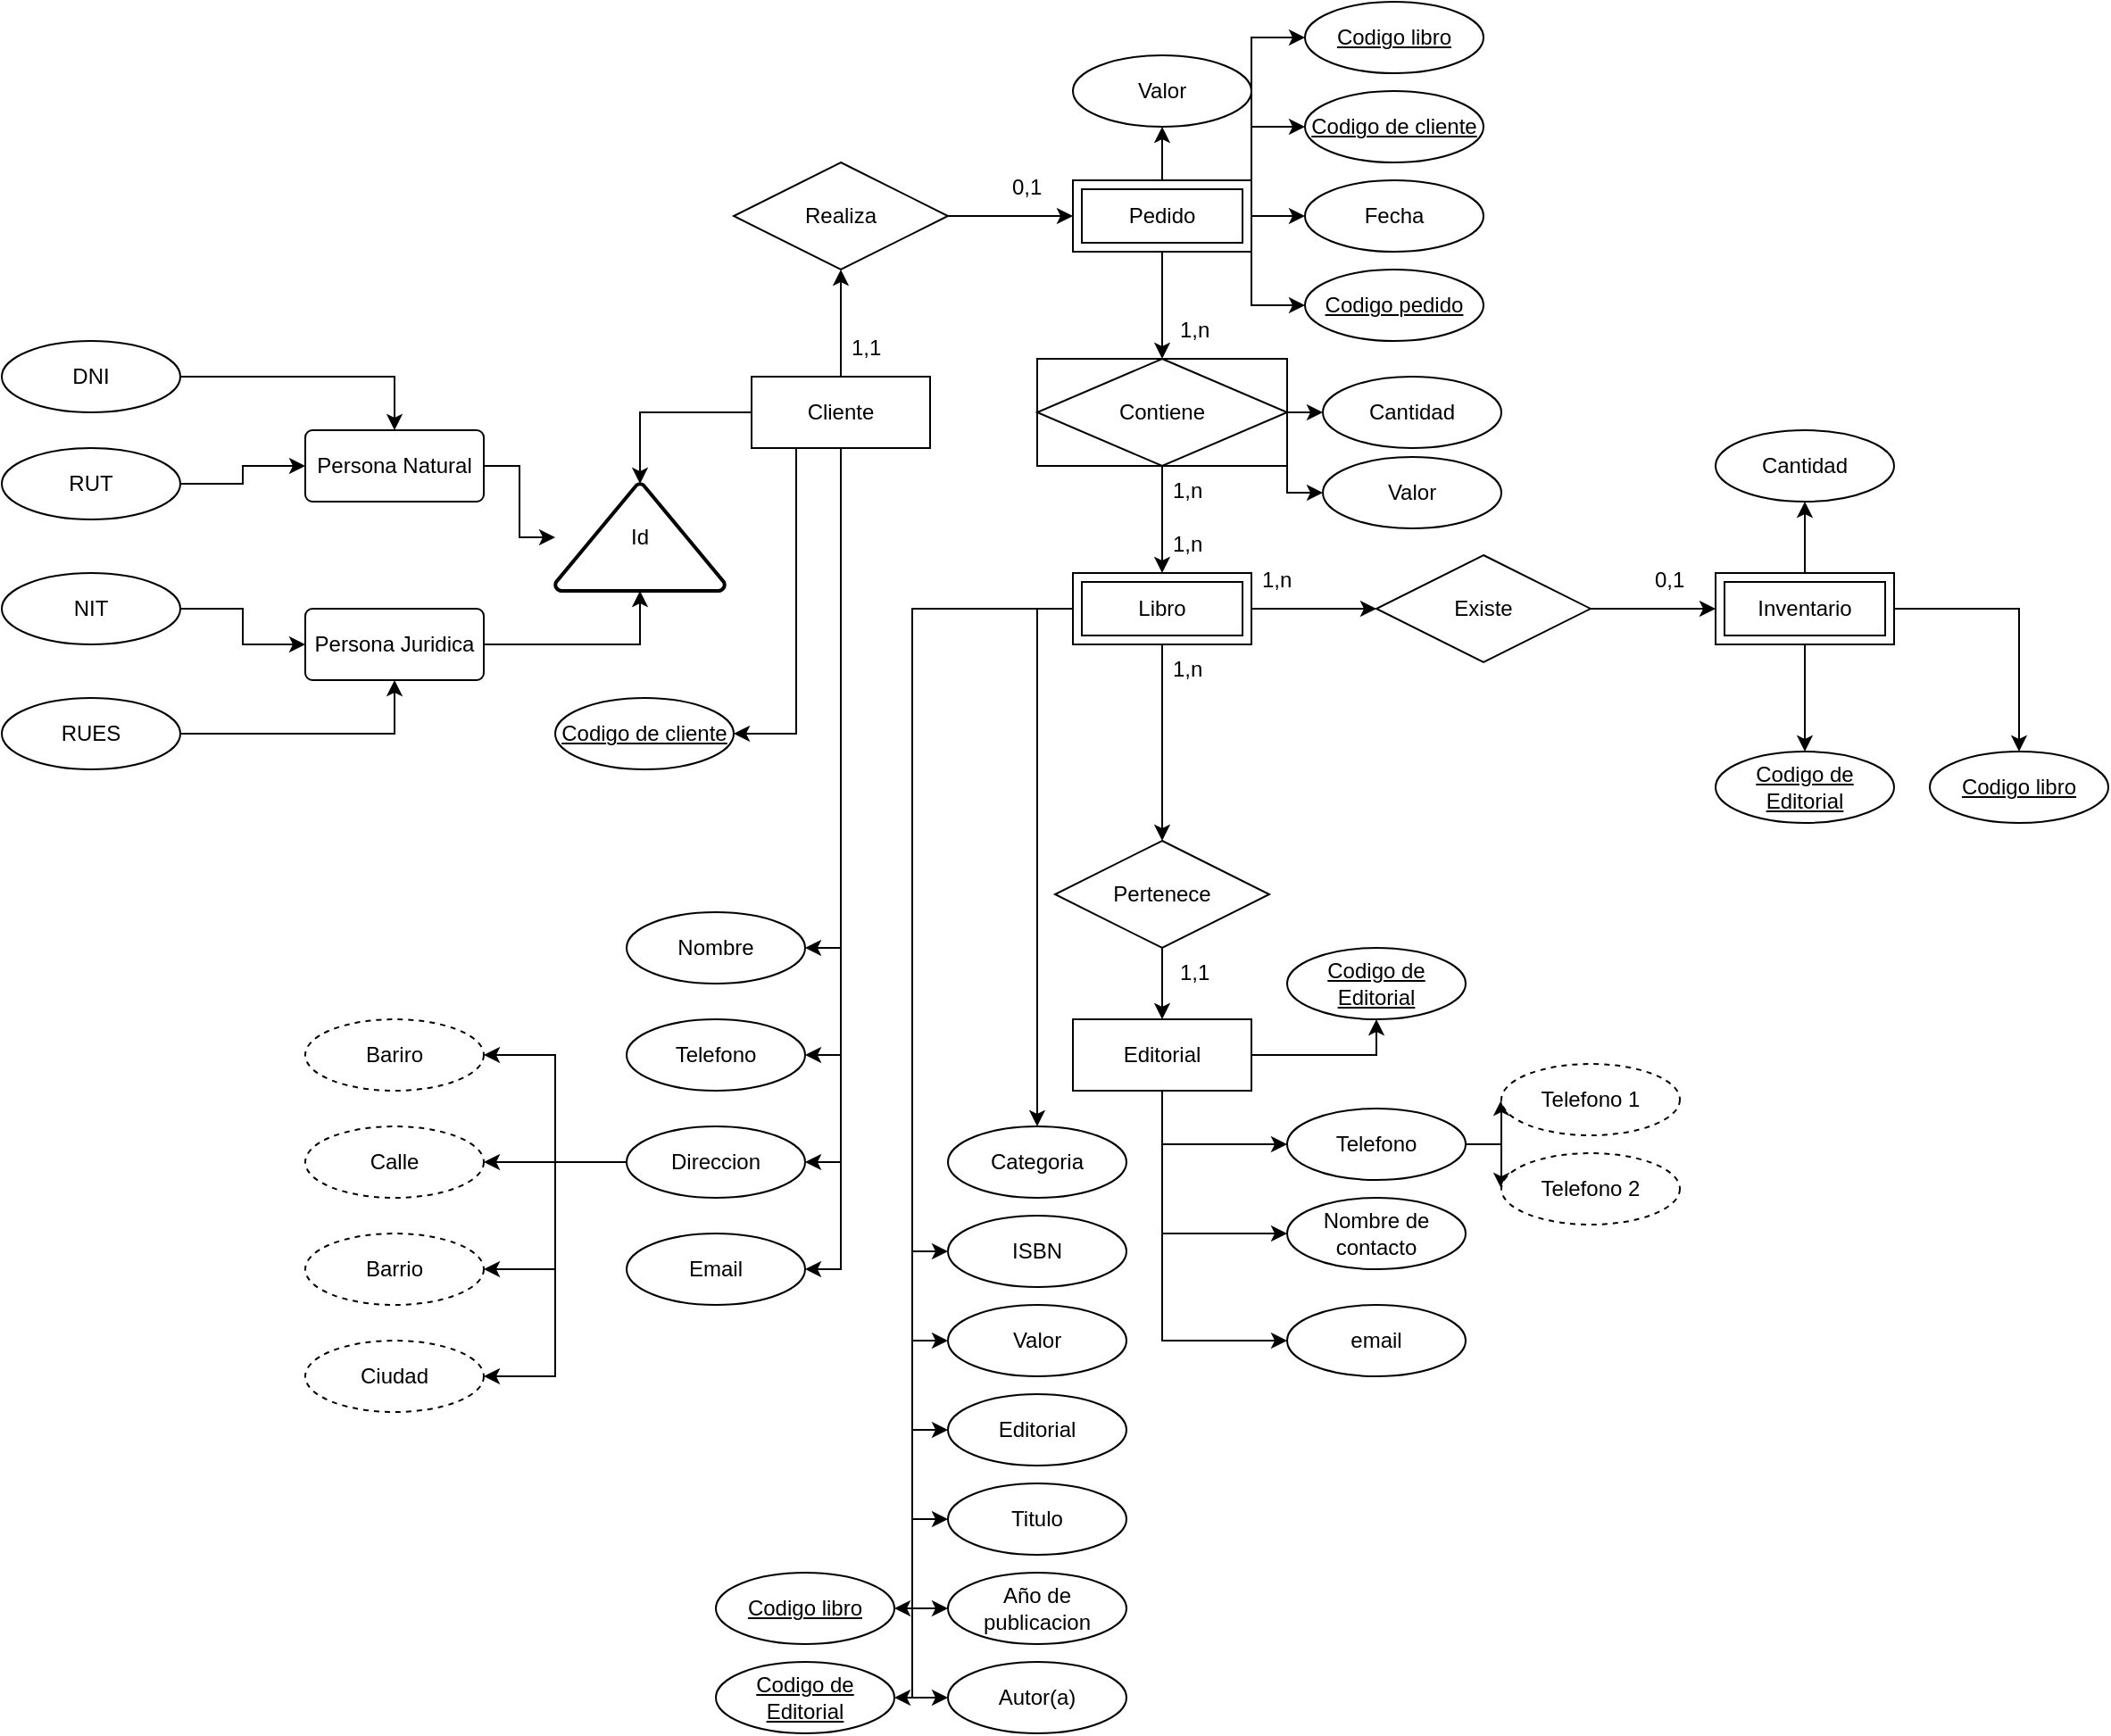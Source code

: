 <mxfile version="27.1.3">
  <diagram name="Página-1" id="I6RUE2bayDhvUV1fZr2l">
    <mxGraphModel dx="1750" dy="1753" grid="1" gridSize="10" guides="1" tooltips="1" connect="1" arrows="1" fold="1" page="1" pageScale="1" pageWidth="827" pageHeight="1169" math="0" shadow="0">
      <root>
        <mxCell id="0" />
        <mxCell id="1" parent="0" />
        <mxCell id="NXqYaJhiF7EXS642CR9W-13" style="edgeStyle=orthogonalEdgeStyle;rounded=0;orthogonalLoop=1;jettySize=auto;html=1;exitX=0.5;exitY=0;exitDx=0;exitDy=0;entryX=0.5;entryY=1;entryDx=0;entryDy=0;" parent="1" source="NXqYaJhiF7EXS642CR9W-2" target="NXqYaJhiF7EXS642CR9W-5" edge="1">
          <mxGeometry relative="1" as="geometry" />
        </mxCell>
        <mxCell id="NXqYaJhiF7EXS642CR9W-36" style="edgeStyle=orthogonalEdgeStyle;rounded=0;orthogonalLoop=1;jettySize=auto;html=1;exitX=0.5;exitY=1;exitDx=0;exitDy=0;entryX=1;entryY=0.5;entryDx=0;entryDy=0;" parent="1" source="NXqYaJhiF7EXS642CR9W-2" target="NXqYaJhiF7EXS642CR9W-35" edge="1">
          <mxGeometry relative="1" as="geometry">
            <mxPoint x="260" y="460" as="sourcePoint" />
          </mxGeometry>
        </mxCell>
        <mxCell id="SOTDv4VvvCbG00qzv1qO-2" style="edgeStyle=orthogonalEdgeStyle;rounded=0;orthogonalLoop=1;jettySize=auto;html=1;entryX=1;entryY=0.5;entryDx=0;entryDy=0;" edge="1" parent="1" source="NXqYaJhiF7EXS642CR9W-2" target="SOTDv4VvvCbG00qzv1qO-1">
          <mxGeometry relative="1" as="geometry">
            <mxPoint x="260" y="460" as="sourcePoint" />
          </mxGeometry>
        </mxCell>
        <mxCell id="SOTDv4VvvCbG00qzv1qO-5" style="edgeStyle=orthogonalEdgeStyle;rounded=0;orthogonalLoop=1;jettySize=auto;html=1;entryX=1;entryY=0.5;entryDx=0;entryDy=0;" edge="1" parent="1" source="NXqYaJhiF7EXS642CR9W-2" target="SOTDv4VvvCbG00qzv1qO-4">
          <mxGeometry relative="1" as="geometry">
            <mxPoint x="260" y="460" as="sourcePoint" />
          </mxGeometry>
        </mxCell>
        <mxCell id="SOTDv4VvvCbG00qzv1qO-6" style="edgeStyle=orthogonalEdgeStyle;rounded=0;orthogonalLoop=1;jettySize=auto;html=1;exitX=0.5;exitY=1;exitDx=0;exitDy=0;entryX=1;entryY=0.5;entryDx=0;entryDy=0;" edge="1" parent="1" source="NXqYaJhiF7EXS642CR9W-2" target="SOTDv4VvvCbG00qzv1qO-3">
          <mxGeometry relative="1" as="geometry">
            <mxPoint x="260" y="460" as="sourcePoint" />
          </mxGeometry>
        </mxCell>
        <mxCell id="SOTDv4VvvCbG00qzv1qO-65" style="edgeStyle=orthogonalEdgeStyle;rounded=0;orthogonalLoop=1;jettySize=auto;html=1;exitX=0.25;exitY=1;exitDx=0;exitDy=0;entryX=1;entryY=0.5;entryDx=0;entryDy=0;" edge="1" parent="1" source="NXqYaJhiF7EXS642CR9W-2" target="SOTDv4VvvCbG00qzv1qO-64">
          <mxGeometry relative="1" as="geometry" />
        </mxCell>
        <mxCell id="NXqYaJhiF7EXS642CR9W-2" value="Cliente" style="whiteSpace=wrap;html=1;align=center;" parent="1" vertex="1">
          <mxGeometry x="180" y="180" width="100" height="40" as="geometry" />
        </mxCell>
        <mxCell id="NXqYaJhiF7EXS642CR9W-16" style="edgeStyle=orthogonalEdgeStyle;rounded=0;orthogonalLoop=1;jettySize=auto;html=1;exitX=0.5;exitY=1;exitDx=0;exitDy=0;entryX=0.5;entryY=0;entryDx=0;entryDy=0;" parent="1" source="NXqYaJhiF7EXS642CR9W-3" target="NXqYaJhiF7EXS642CR9W-4" edge="1">
          <mxGeometry relative="1" as="geometry" />
        </mxCell>
        <mxCell id="SOTDv4VvvCbG00qzv1qO-35" style="edgeStyle=orthogonalEdgeStyle;rounded=0;orthogonalLoop=1;jettySize=auto;html=1;exitX=0.5;exitY=0;exitDx=0;exitDy=0;" edge="1" parent="1" source="NXqYaJhiF7EXS642CR9W-3" target="SOTDv4VvvCbG00qzv1qO-34">
          <mxGeometry relative="1" as="geometry" />
        </mxCell>
        <mxCell id="SOTDv4VvvCbG00qzv1qO-36" style="edgeStyle=orthogonalEdgeStyle;rounded=0;orthogonalLoop=1;jettySize=auto;html=1;exitX=1;exitY=0.5;exitDx=0;exitDy=0;" edge="1" parent="1" source="NXqYaJhiF7EXS642CR9W-3" target="SOTDv4VvvCbG00qzv1qO-33">
          <mxGeometry relative="1" as="geometry" />
        </mxCell>
        <mxCell id="SOTDv4VvvCbG00qzv1qO-69" style="edgeStyle=orthogonalEdgeStyle;rounded=0;orthogonalLoop=1;jettySize=auto;html=1;exitX=1;exitY=0;exitDx=0;exitDy=0;entryX=0;entryY=0.5;entryDx=0;entryDy=0;" edge="1" parent="1" source="NXqYaJhiF7EXS642CR9W-3" target="SOTDv4VvvCbG00qzv1qO-68">
          <mxGeometry relative="1" as="geometry" />
        </mxCell>
        <mxCell id="SOTDv4VvvCbG00qzv1qO-74" style="edgeStyle=orthogonalEdgeStyle;rounded=0;orthogonalLoop=1;jettySize=auto;html=1;exitX=1;exitY=1;exitDx=0;exitDy=0;entryX=0;entryY=0.5;entryDx=0;entryDy=0;" edge="1" parent="1" source="NXqYaJhiF7EXS642CR9W-3" target="SOTDv4VvvCbG00qzv1qO-72">
          <mxGeometry relative="1" as="geometry" />
        </mxCell>
        <mxCell id="SOTDv4VvvCbG00qzv1qO-90" style="edgeStyle=orthogonalEdgeStyle;rounded=0;orthogonalLoop=1;jettySize=auto;html=1;exitX=1;exitY=0.5;exitDx=0;exitDy=0;entryX=0;entryY=0.5;entryDx=0;entryDy=0;" edge="1" parent="1" source="NXqYaJhiF7EXS642CR9W-3" target="SOTDv4VvvCbG00qzv1qO-89">
          <mxGeometry relative="1" as="geometry">
            <Array as="points">
              <mxPoint x="460" y="-10" />
            </Array>
          </mxGeometry>
        </mxCell>
        <mxCell id="NXqYaJhiF7EXS642CR9W-3" value="Pedido" style="shape=ext;margin=3;double=1;whiteSpace=wrap;html=1;align=center;" parent="1" vertex="1">
          <mxGeometry x="360" y="70" width="100" height="40" as="geometry" />
        </mxCell>
        <mxCell id="NXqYaJhiF7EXS642CR9W-17" style="edgeStyle=orthogonalEdgeStyle;rounded=0;orthogonalLoop=1;jettySize=auto;html=1;exitX=0.5;exitY=1;exitDx=0;exitDy=0;entryX=0.5;entryY=0;entryDx=0;entryDy=0;" parent="1" source="NXqYaJhiF7EXS642CR9W-4" target="NXqYaJhiF7EXS642CR9W-8" edge="1">
          <mxGeometry relative="1" as="geometry" />
        </mxCell>
        <mxCell id="SOTDv4VvvCbG00qzv1qO-82" style="edgeStyle=orthogonalEdgeStyle;rounded=0;orthogonalLoop=1;jettySize=auto;html=1;exitX=1;exitY=0.5;exitDx=0;exitDy=0;entryX=0;entryY=0.5;entryDx=0;entryDy=0;" edge="1" parent="1" source="NXqYaJhiF7EXS642CR9W-4" target="SOTDv4VvvCbG00qzv1qO-80">
          <mxGeometry relative="1" as="geometry" />
        </mxCell>
        <mxCell id="SOTDv4VvvCbG00qzv1qO-83" style="edgeStyle=orthogonalEdgeStyle;rounded=0;orthogonalLoop=1;jettySize=auto;html=1;exitX=1;exitY=1;exitDx=0;exitDy=0;entryX=0;entryY=0.5;entryDx=0;entryDy=0;" edge="1" parent="1" source="NXqYaJhiF7EXS642CR9W-4" target="SOTDv4VvvCbG00qzv1qO-81">
          <mxGeometry relative="1" as="geometry">
            <Array as="points">
              <mxPoint x="480" y="245" />
            </Array>
          </mxGeometry>
        </mxCell>
        <mxCell id="NXqYaJhiF7EXS642CR9W-4" value="Contiene" style="shape=associativeEntity;whiteSpace=wrap;html=1;align=center;" parent="1" vertex="1">
          <mxGeometry x="340" y="170" width="140" height="60" as="geometry" />
        </mxCell>
        <mxCell id="NXqYaJhiF7EXS642CR9W-14" style="edgeStyle=orthogonalEdgeStyle;rounded=0;orthogonalLoop=1;jettySize=auto;html=1;exitX=1;exitY=0.5;exitDx=0;exitDy=0;entryX=0;entryY=0.5;entryDx=0;entryDy=0;" parent="1" source="NXqYaJhiF7EXS642CR9W-5" target="NXqYaJhiF7EXS642CR9W-3" edge="1">
          <mxGeometry relative="1" as="geometry" />
        </mxCell>
        <mxCell id="NXqYaJhiF7EXS642CR9W-5" value="Realiza" style="shape=rhombus;perimeter=rhombusPerimeter;whiteSpace=wrap;html=1;align=center;" parent="1" vertex="1">
          <mxGeometry x="170" y="60" width="120" height="60" as="geometry" />
        </mxCell>
        <mxCell id="NXqYaJhiF7EXS642CR9W-19" style="edgeStyle=orthogonalEdgeStyle;rounded=0;orthogonalLoop=1;jettySize=auto;html=1;exitX=0.5;exitY=1;exitDx=0;exitDy=0;" parent="1" source="NXqYaJhiF7EXS642CR9W-6" target="NXqYaJhiF7EXS642CR9W-9" edge="1">
          <mxGeometry relative="1" as="geometry" />
        </mxCell>
        <mxCell id="NXqYaJhiF7EXS642CR9W-6" value="Pertenece" style="shape=rhombus;perimeter=rhombusPerimeter;whiteSpace=wrap;html=1;align=center;" parent="1" vertex="1">
          <mxGeometry x="350" y="440" width="120" height="60" as="geometry" />
        </mxCell>
        <mxCell id="NXqYaJhiF7EXS642CR9W-18" style="edgeStyle=orthogonalEdgeStyle;rounded=0;orthogonalLoop=1;jettySize=auto;html=1;exitX=0.5;exitY=1;exitDx=0;exitDy=0;" parent="1" source="NXqYaJhiF7EXS642CR9W-8" target="NXqYaJhiF7EXS642CR9W-6" edge="1">
          <mxGeometry relative="1" as="geometry" />
        </mxCell>
        <mxCell id="NXqYaJhiF7EXS642CR9W-20" style="edgeStyle=orthogonalEdgeStyle;rounded=0;orthogonalLoop=1;jettySize=auto;html=1;exitX=1;exitY=0.5;exitDx=0;exitDy=0;entryX=0;entryY=0.5;entryDx=0;entryDy=0;" parent="1" source="NXqYaJhiF7EXS642CR9W-8" target="NXqYaJhiF7EXS642CR9W-11" edge="1">
          <mxGeometry relative="1" as="geometry" />
        </mxCell>
        <mxCell id="SOTDv4VvvCbG00qzv1qO-46" style="edgeStyle=orthogonalEdgeStyle;rounded=0;orthogonalLoop=1;jettySize=auto;html=1;exitX=0;exitY=0.5;exitDx=0;exitDy=0;" edge="1" parent="1" source="NXqYaJhiF7EXS642CR9W-8" target="SOTDv4VvvCbG00qzv1qO-45">
          <mxGeometry relative="1" as="geometry" />
        </mxCell>
        <mxCell id="SOTDv4VvvCbG00qzv1qO-47" style="edgeStyle=orthogonalEdgeStyle;rounded=0;orthogonalLoop=1;jettySize=auto;html=1;exitX=0;exitY=0.5;exitDx=0;exitDy=0;entryX=0;entryY=0.5;entryDx=0;entryDy=0;" edge="1" parent="1" source="NXqYaJhiF7EXS642CR9W-8" target="SOTDv4VvvCbG00qzv1qO-44">
          <mxGeometry relative="1" as="geometry" />
        </mxCell>
        <mxCell id="SOTDv4VvvCbG00qzv1qO-48" style="edgeStyle=orthogonalEdgeStyle;rounded=0;orthogonalLoop=1;jettySize=auto;html=1;exitX=0;exitY=0.5;exitDx=0;exitDy=0;entryX=0;entryY=0.5;entryDx=0;entryDy=0;" edge="1" parent="1" source="NXqYaJhiF7EXS642CR9W-8" target="SOTDv4VvvCbG00qzv1qO-43">
          <mxGeometry relative="1" as="geometry" />
        </mxCell>
        <mxCell id="SOTDv4VvvCbG00qzv1qO-49" style="edgeStyle=orthogonalEdgeStyle;rounded=0;orthogonalLoop=1;jettySize=auto;html=1;exitX=0;exitY=0.5;exitDx=0;exitDy=0;entryX=0;entryY=0.5;entryDx=0;entryDy=0;" edge="1" parent="1" source="NXqYaJhiF7EXS642CR9W-8" target="SOTDv4VvvCbG00qzv1qO-42">
          <mxGeometry relative="1" as="geometry" />
        </mxCell>
        <mxCell id="SOTDv4VvvCbG00qzv1qO-51" style="edgeStyle=orthogonalEdgeStyle;rounded=0;orthogonalLoop=1;jettySize=auto;html=1;exitX=0;exitY=0.5;exitDx=0;exitDy=0;entryX=0;entryY=0.5;entryDx=0;entryDy=0;" edge="1" parent="1" source="NXqYaJhiF7EXS642CR9W-8" target="SOTDv4VvvCbG00qzv1qO-39">
          <mxGeometry relative="1" as="geometry" />
        </mxCell>
        <mxCell id="SOTDv4VvvCbG00qzv1qO-52" style="edgeStyle=orthogonalEdgeStyle;rounded=0;orthogonalLoop=1;jettySize=auto;html=1;exitX=0;exitY=0.5;exitDx=0;exitDy=0;entryX=0;entryY=0.5;entryDx=0;entryDy=0;" edge="1" parent="1" source="NXqYaJhiF7EXS642CR9W-8" target="SOTDv4VvvCbG00qzv1qO-40">
          <mxGeometry relative="1" as="geometry" />
        </mxCell>
        <mxCell id="SOTDv4VvvCbG00qzv1qO-53" style="edgeStyle=orthogonalEdgeStyle;rounded=0;orthogonalLoop=1;jettySize=auto;html=1;exitX=0;exitY=0.5;exitDx=0;exitDy=0;entryX=0;entryY=0.5;entryDx=0;entryDy=0;" edge="1" parent="1" source="NXqYaJhiF7EXS642CR9W-8" target="SOTDv4VvvCbG00qzv1qO-41">
          <mxGeometry relative="1" as="geometry" />
        </mxCell>
        <mxCell id="SOTDv4VvvCbG00qzv1qO-71" style="edgeStyle=orthogonalEdgeStyle;rounded=0;orthogonalLoop=1;jettySize=auto;html=1;exitX=0;exitY=0.5;exitDx=0;exitDy=0;entryX=1;entryY=0.5;entryDx=0;entryDy=0;" edge="1" parent="1" source="NXqYaJhiF7EXS642CR9W-8" target="SOTDv4VvvCbG00qzv1qO-70">
          <mxGeometry relative="1" as="geometry">
            <Array as="points">
              <mxPoint x="270" y="310" />
              <mxPoint x="270" y="920" />
            </Array>
          </mxGeometry>
        </mxCell>
        <mxCell id="SOTDv4VvvCbG00qzv1qO-86" style="edgeStyle=orthogonalEdgeStyle;rounded=0;orthogonalLoop=1;jettySize=auto;html=1;exitX=0;exitY=0.5;exitDx=0;exitDy=0;entryX=1;entryY=0.5;entryDx=0;entryDy=0;" edge="1" parent="1" source="NXqYaJhiF7EXS642CR9W-8" target="SOTDv4VvvCbG00qzv1qO-85">
          <mxGeometry relative="1" as="geometry">
            <Array as="points">
              <mxPoint x="270" y="310" />
              <mxPoint x="270" y="870" />
            </Array>
          </mxGeometry>
        </mxCell>
        <mxCell id="NXqYaJhiF7EXS642CR9W-8" value="Libro" style="shape=ext;margin=3;double=1;whiteSpace=wrap;html=1;align=center;" parent="1" vertex="1">
          <mxGeometry x="360" y="290" width="100" height="40" as="geometry" />
        </mxCell>
        <mxCell id="SOTDv4VvvCbG00qzv1qO-59" style="edgeStyle=orthogonalEdgeStyle;rounded=0;orthogonalLoop=1;jettySize=auto;html=1;exitX=0.5;exitY=1;exitDx=0;exitDy=0;entryX=0;entryY=0.5;entryDx=0;entryDy=0;" edge="1" parent="1" source="NXqYaJhiF7EXS642CR9W-9" target="SOTDv4VvvCbG00qzv1qO-56">
          <mxGeometry relative="1" as="geometry" />
        </mxCell>
        <mxCell id="SOTDv4VvvCbG00qzv1qO-60" style="edgeStyle=orthogonalEdgeStyle;rounded=0;orthogonalLoop=1;jettySize=auto;html=1;exitX=0.5;exitY=1;exitDx=0;exitDy=0;entryX=0;entryY=0.5;entryDx=0;entryDy=0;" edge="1" parent="1" source="NXqYaJhiF7EXS642CR9W-9" target="SOTDv4VvvCbG00qzv1qO-77">
          <mxGeometry relative="1" as="geometry">
            <mxPoint x="480" y="660" as="targetPoint" />
          </mxGeometry>
        </mxCell>
        <mxCell id="SOTDv4VvvCbG00qzv1qO-61" style="edgeStyle=orthogonalEdgeStyle;rounded=0;orthogonalLoop=1;jettySize=auto;html=1;exitX=0.5;exitY=1;exitDx=0;exitDy=0;entryX=0;entryY=0.5;entryDx=0;entryDy=0;" edge="1" parent="1" source="NXqYaJhiF7EXS642CR9W-9" target="SOTDv4VvvCbG00qzv1qO-79">
          <mxGeometry relative="1" as="geometry">
            <mxPoint x="480" y="710" as="targetPoint" />
          </mxGeometry>
        </mxCell>
        <mxCell id="SOTDv4VvvCbG00qzv1qO-67" style="edgeStyle=orthogonalEdgeStyle;rounded=0;orthogonalLoop=1;jettySize=auto;html=1;exitX=1;exitY=0.5;exitDx=0;exitDy=0;entryX=0.5;entryY=1;entryDx=0;entryDy=0;" edge="1" parent="1" source="NXqYaJhiF7EXS642CR9W-9" target="SOTDv4VvvCbG00qzv1qO-66">
          <mxGeometry relative="1" as="geometry" />
        </mxCell>
        <mxCell id="NXqYaJhiF7EXS642CR9W-9" value="Editorial" style="whiteSpace=wrap;html=1;align=center;" parent="1" vertex="1">
          <mxGeometry x="360" y="540" width="100" height="40" as="geometry" />
        </mxCell>
        <mxCell id="NXqYaJhiF7EXS642CR9W-21" style="edgeStyle=orthogonalEdgeStyle;rounded=0;orthogonalLoop=1;jettySize=auto;html=1;exitX=1;exitY=0.5;exitDx=0;exitDy=0;entryX=0;entryY=0.5;entryDx=0;entryDy=0;" parent="1" source="NXqYaJhiF7EXS642CR9W-11" target="NXqYaJhiF7EXS642CR9W-12" edge="1">
          <mxGeometry relative="1" as="geometry" />
        </mxCell>
        <mxCell id="NXqYaJhiF7EXS642CR9W-11" value="Existe" style="shape=rhombus;perimeter=rhombusPerimeter;whiteSpace=wrap;html=1;align=center;" parent="1" vertex="1">
          <mxGeometry x="530" y="280" width="120" height="60" as="geometry" />
        </mxCell>
        <mxCell id="SOTDv4VvvCbG00qzv1qO-38" style="edgeStyle=orthogonalEdgeStyle;rounded=0;orthogonalLoop=1;jettySize=auto;html=1;exitX=0.5;exitY=0;exitDx=0;exitDy=0;" edge="1" parent="1" source="NXqYaJhiF7EXS642CR9W-12" target="SOTDv4VvvCbG00qzv1qO-37">
          <mxGeometry relative="1" as="geometry" />
        </mxCell>
        <mxCell id="SOTDv4VvvCbG00qzv1qO-76" style="edgeStyle=orthogonalEdgeStyle;rounded=0;orthogonalLoop=1;jettySize=auto;html=1;exitX=0.5;exitY=1;exitDx=0;exitDy=0;entryX=0.5;entryY=0;entryDx=0;entryDy=0;" edge="1" parent="1" source="NXqYaJhiF7EXS642CR9W-12" target="SOTDv4VvvCbG00qzv1qO-75">
          <mxGeometry relative="1" as="geometry" />
        </mxCell>
        <mxCell id="SOTDv4VvvCbG00qzv1qO-88" style="edgeStyle=orthogonalEdgeStyle;rounded=0;orthogonalLoop=1;jettySize=auto;html=1;exitX=1;exitY=0.5;exitDx=0;exitDy=0;" edge="1" parent="1" source="NXqYaJhiF7EXS642CR9W-12" target="SOTDv4VvvCbG00qzv1qO-87">
          <mxGeometry relative="1" as="geometry" />
        </mxCell>
        <mxCell id="NXqYaJhiF7EXS642CR9W-12" value="Inventario" style="shape=ext;margin=3;double=1;whiteSpace=wrap;html=1;align=center;" parent="1" vertex="1">
          <mxGeometry x="720" y="290" width="100" height="40" as="geometry" />
        </mxCell>
        <mxCell id="NXqYaJhiF7EXS642CR9W-26" value="1,1" style="text;strokeColor=none;fillColor=none;spacingLeft=4;spacingRight=4;overflow=hidden;rotatable=0;points=[[0,0.5],[1,0.5]];portConstraint=eastwest;fontSize=12;whiteSpace=wrap;html=1;" parent="1" vertex="1">
          <mxGeometry x="230" y="150" width="40" height="30" as="geometry" />
        </mxCell>
        <mxCell id="NXqYaJhiF7EXS642CR9W-27" value="0,1" style="text;strokeColor=none;fillColor=none;spacingLeft=4;spacingRight=4;overflow=hidden;rotatable=0;points=[[0,0.5],[1,0.5]];portConstraint=eastwest;fontSize=12;whiteSpace=wrap;html=1;" parent="1" vertex="1">
          <mxGeometry x="320" y="60" width="40" height="30" as="geometry" />
        </mxCell>
        <mxCell id="NXqYaJhiF7EXS642CR9W-28" value="1,n" style="text;strokeColor=none;fillColor=none;spacingLeft=4;spacingRight=4;overflow=hidden;rotatable=0;points=[[0,0.5],[1,0.5]];portConstraint=eastwest;fontSize=12;whiteSpace=wrap;html=1;" parent="1" vertex="1">
          <mxGeometry x="414" y="140" width="40" height="30" as="geometry" />
        </mxCell>
        <mxCell id="NXqYaJhiF7EXS642CR9W-29" value="1,n" style="text;strokeColor=none;fillColor=none;spacingLeft=4;spacingRight=4;overflow=hidden;rotatable=0;points=[[0,0.5],[1,0.5]];portConstraint=eastwest;fontSize=12;whiteSpace=wrap;html=1;" parent="1" vertex="1">
          <mxGeometry x="410" y="260" width="40" height="30" as="geometry" />
        </mxCell>
        <mxCell id="NXqYaJhiF7EXS642CR9W-30" value="1,n" style="text;strokeColor=none;fillColor=none;spacingLeft=4;spacingRight=4;overflow=hidden;rotatable=0;points=[[0,0.5],[1,0.5]];portConstraint=eastwest;fontSize=12;whiteSpace=wrap;html=1;" parent="1" vertex="1">
          <mxGeometry x="410" y="330" width="40" height="30" as="geometry" />
        </mxCell>
        <mxCell id="NXqYaJhiF7EXS642CR9W-31" value="1,1" style="text;strokeColor=none;fillColor=none;spacingLeft=4;spacingRight=4;overflow=hidden;rotatable=0;points=[[0,0.5],[1,0.5]];portConstraint=eastwest;fontSize=12;whiteSpace=wrap;html=1;" parent="1" vertex="1">
          <mxGeometry x="414" y="500" width="40" height="30" as="geometry" />
        </mxCell>
        <mxCell id="NXqYaJhiF7EXS642CR9W-32" value="1,n" style="text;strokeColor=none;fillColor=none;spacingLeft=4;spacingRight=4;overflow=hidden;rotatable=0;points=[[0,0.5],[1,0.5]];portConstraint=eastwest;fontSize=12;whiteSpace=wrap;html=1;" parent="1" vertex="1">
          <mxGeometry x="460" y="280" width="40" height="30" as="geometry" />
        </mxCell>
        <mxCell id="NXqYaJhiF7EXS642CR9W-33" value="0,1" style="text;strokeColor=none;fillColor=none;spacingLeft=4;spacingRight=4;overflow=hidden;rotatable=0;points=[[0,0.5],[1,0.5]];portConstraint=eastwest;fontSize=12;whiteSpace=wrap;html=1;" parent="1" vertex="1">
          <mxGeometry x="680" y="280" width="40" height="30" as="geometry" />
        </mxCell>
        <mxCell id="NXqYaJhiF7EXS642CR9W-34" value="1,n" style="text;strokeColor=none;fillColor=none;spacingLeft=4;spacingRight=4;overflow=hidden;rotatable=0;points=[[0,0.5],[1,0.5]];portConstraint=eastwest;fontSize=12;whiteSpace=wrap;html=1;" parent="1" vertex="1">
          <mxGeometry x="410" y="230" width="40" height="30" as="geometry" />
        </mxCell>
        <mxCell id="NXqYaJhiF7EXS642CR9W-35" value="Nombre" style="ellipse;whiteSpace=wrap;html=1;align=center;" parent="1" vertex="1">
          <mxGeometry x="110" y="480" width="100" height="40" as="geometry" />
        </mxCell>
        <mxCell id="SOTDv4VvvCbG00qzv1qO-1" value="Telefono" style="ellipse;whiteSpace=wrap;html=1;align=center;" vertex="1" parent="1">
          <mxGeometry x="110" y="540" width="100" height="40" as="geometry" />
        </mxCell>
        <mxCell id="SOTDv4VvvCbG00qzv1qO-3" value="Email" style="ellipse;whiteSpace=wrap;html=1;align=center;" vertex="1" parent="1">
          <mxGeometry x="110" y="660" width="100" height="40" as="geometry" />
        </mxCell>
        <mxCell id="SOTDv4VvvCbG00qzv1qO-8" style="edgeStyle=orthogonalEdgeStyle;rounded=0;orthogonalLoop=1;jettySize=auto;html=1;exitX=0;exitY=0.5;exitDx=0;exitDy=0;entryX=1;entryY=0.5;entryDx=0;entryDy=0;" edge="1" parent="1" source="SOTDv4VvvCbG00qzv1qO-4" target="SOTDv4VvvCbG00qzv1qO-7">
          <mxGeometry relative="1" as="geometry" />
        </mxCell>
        <mxCell id="SOTDv4VvvCbG00qzv1qO-11" style="edgeStyle=orthogonalEdgeStyle;rounded=0;orthogonalLoop=1;jettySize=auto;html=1;exitX=0;exitY=0.5;exitDx=0;exitDy=0;entryX=1;entryY=0.5;entryDx=0;entryDy=0;" edge="1" parent="1" source="SOTDv4VvvCbG00qzv1qO-4" target="SOTDv4VvvCbG00qzv1qO-9">
          <mxGeometry relative="1" as="geometry" />
        </mxCell>
        <mxCell id="SOTDv4VvvCbG00qzv1qO-12" style="edgeStyle=orthogonalEdgeStyle;rounded=0;orthogonalLoop=1;jettySize=auto;html=1;exitX=0;exitY=0.5;exitDx=0;exitDy=0;entryX=1;entryY=0.5;entryDx=0;entryDy=0;" edge="1" parent="1" source="SOTDv4VvvCbG00qzv1qO-4" target="SOTDv4VvvCbG00qzv1qO-10">
          <mxGeometry relative="1" as="geometry" />
        </mxCell>
        <mxCell id="SOTDv4VvvCbG00qzv1qO-14" style="edgeStyle=orthogonalEdgeStyle;rounded=0;orthogonalLoop=1;jettySize=auto;html=1;exitX=0;exitY=0.5;exitDx=0;exitDy=0;entryX=1;entryY=0.5;entryDx=0;entryDy=0;" edge="1" parent="1" source="SOTDv4VvvCbG00qzv1qO-4" target="SOTDv4VvvCbG00qzv1qO-13">
          <mxGeometry relative="1" as="geometry" />
        </mxCell>
        <mxCell id="SOTDv4VvvCbG00qzv1qO-4" value="Direccion" style="ellipse;whiteSpace=wrap;html=1;align=center;" vertex="1" parent="1">
          <mxGeometry x="110" y="600" width="100" height="40" as="geometry" />
        </mxCell>
        <mxCell id="SOTDv4VvvCbG00qzv1qO-7" value="Calle" style="ellipse;whiteSpace=wrap;html=1;align=center;dashed=1;" vertex="1" parent="1">
          <mxGeometry x="-70" y="600" width="100" height="40" as="geometry" />
        </mxCell>
        <mxCell id="SOTDv4VvvCbG00qzv1qO-9" value="Barrio" style="ellipse;whiteSpace=wrap;html=1;align=center;dashed=1;" vertex="1" parent="1">
          <mxGeometry x="-70" y="660" width="100" height="40" as="geometry" />
        </mxCell>
        <mxCell id="SOTDv4VvvCbG00qzv1qO-10" value="Ciudad" style="ellipse;whiteSpace=wrap;html=1;align=center;dashed=1;" vertex="1" parent="1">
          <mxGeometry x="-70" y="720" width="100" height="40" as="geometry" />
        </mxCell>
        <mxCell id="SOTDv4VvvCbG00qzv1qO-13" value="Bariro" style="ellipse;whiteSpace=wrap;html=1;align=center;dashed=1;" vertex="1" parent="1">
          <mxGeometry x="-70" y="540" width="100" height="40" as="geometry" />
        </mxCell>
        <mxCell id="SOTDv4VvvCbG00qzv1qO-16" value="Id" style="strokeWidth=2;html=1;shape=mxgraph.flowchart.extract_or_measurement;whiteSpace=wrap;" vertex="1" parent="1">
          <mxGeometry x="70" y="240" width="95" height="60" as="geometry" />
        </mxCell>
        <mxCell id="SOTDv4VvvCbG00qzv1qO-17" style="edgeStyle=orthogonalEdgeStyle;rounded=0;orthogonalLoop=1;jettySize=auto;html=1;exitX=0;exitY=0.5;exitDx=0;exitDy=0;entryX=0.5;entryY=0;entryDx=0;entryDy=0;entryPerimeter=0;" edge="1" parent="1" source="NXqYaJhiF7EXS642CR9W-2" target="SOTDv4VvvCbG00qzv1qO-16">
          <mxGeometry relative="1" as="geometry" />
        </mxCell>
        <mxCell id="SOTDv4VvvCbG00qzv1qO-31" style="edgeStyle=orthogonalEdgeStyle;rounded=0;orthogonalLoop=1;jettySize=auto;html=1;exitX=1;exitY=0.5;exitDx=0;exitDy=0;" edge="1" parent="1" source="SOTDv4VvvCbG00qzv1qO-18" target="SOTDv4VvvCbG00qzv1qO-16">
          <mxGeometry relative="1" as="geometry" />
        </mxCell>
        <mxCell id="SOTDv4VvvCbG00qzv1qO-18" value="Persona Natural" style="rounded=1;arcSize=10;whiteSpace=wrap;html=1;align=center;" vertex="1" parent="1">
          <mxGeometry x="-70" y="210" width="100" height="40" as="geometry" />
        </mxCell>
        <mxCell id="SOTDv4VvvCbG00qzv1qO-32" style="edgeStyle=orthogonalEdgeStyle;rounded=0;orthogonalLoop=1;jettySize=auto;html=1;exitX=1;exitY=0.5;exitDx=0;exitDy=0;" edge="1" parent="1" source="SOTDv4VvvCbG00qzv1qO-19" target="SOTDv4VvvCbG00qzv1qO-16">
          <mxGeometry relative="1" as="geometry" />
        </mxCell>
        <mxCell id="SOTDv4VvvCbG00qzv1qO-19" value="Persona Juridica" style="rounded=1;arcSize=10;whiteSpace=wrap;html=1;align=center;" vertex="1" parent="1">
          <mxGeometry x="-70" y="310" width="100" height="40" as="geometry" />
        </mxCell>
        <mxCell id="SOTDv4VvvCbG00qzv1qO-28" style="edgeStyle=orthogonalEdgeStyle;rounded=0;orthogonalLoop=1;jettySize=auto;html=1;exitX=1;exitY=0.5;exitDx=0;exitDy=0;" edge="1" parent="1" source="SOTDv4VvvCbG00qzv1qO-20" target="SOTDv4VvvCbG00qzv1qO-18">
          <mxGeometry relative="1" as="geometry" />
        </mxCell>
        <mxCell id="SOTDv4VvvCbG00qzv1qO-20" value="DNI" style="ellipse;whiteSpace=wrap;html=1;align=center;" vertex="1" parent="1">
          <mxGeometry x="-240" y="160" width="100" height="40" as="geometry" />
        </mxCell>
        <mxCell id="SOTDv4VvvCbG00qzv1qO-27" style="edgeStyle=orthogonalEdgeStyle;rounded=0;orthogonalLoop=1;jettySize=auto;html=1;exitX=1;exitY=0.5;exitDx=0;exitDy=0;" edge="1" parent="1" source="SOTDv4VvvCbG00qzv1qO-24" target="SOTDv4VvvCbG00qzv1qO-18">
          <mxGeometry relative="1" as="geometry" />
        </mxCell>
        <mxCell id="SOTDv4VvvCbG00qzv1qO-24" value="RUT" style="ellipse;whiteSpace=wrap;html=1;align=center;" vertex="1" parent="1">
          <mxGeometry x="-240" y="220" width="100" height="40" as="geometry" />
        </mxCell>
        <mxCell id="SOTDv4VvvCbG00qzv1qO-30" style="edgeStyle=orthogonalEdgeStyle;rounded=0;orthogonalLoop=1;jettySize=auto;html=1;exitX=1;exitY=0.5;exitDx=0;exitDy=0;" edge="1" parent="1" source="SOTDv4VvvCbG00qzv1qO-25" target="SOTDv4VvvCbG00qzv1qO-19">
          <mxGeometry relative="1" as="geometry" />
        </mxCell>
        <mxCell id="SOTDv4VvvCbG00qzv1qO-25" value="NIT" style="ellipse;whiteSpace=wrap;html=1;align=center;" vertex="1" parent="1">
          <mxGeometry x="-240" y="290" width="100" height="40" as="geometry" />
        </mxCell>
        <mxCell id="SOTDv4VvvCbG00qzv1qO-29" style="edgeStyle=orthogonalEdgeStyle;rounded=0;orthogonalLoop=1;jettySize=auto;html=1;exitX=1;exitY=0.5;exitDx=0;exitDy=0;" edge="1" parent="1" source="SOTDv4VvvCbG00qzv1qO-26" target="SOTDv4VvvCbG00qzv1qO-19">
          <mxGeometry relative="1" as="geometry" />
        </mxCell>
        <mxCell id="SOTDv4VvvCbG00qzv1qO-26" value="RUES" style="ellipse;whiteSpace=wrap;html=1;align=center;" vertex="1" parent="1">
          <mxGeometry x="-240" y="360" width="100" height="40" as="geometry" />
        </mxCell>
        <mxCell id="SOTDv4VvvCbG00qzv1qO-33" value="Fecha" style="ellipse;whiteSpace=wrap;html=1;align=center;" vertex="1" parent="1">
          <mxGeometry x="490" y="70" width="100" height="40" as="geometry" />
        </mxCell>
        <mxCell id="SOTDv4VvvCbG00qzv1qO-34" value="Valor" style="ellipse;whiteSpace=wrap;html=1;align=center;" vertex="1" parent="1">
          <mxGeometry x="360" width="100" height="40" as="geometry" />
        </mxCell>
        <mxCell id="SOTDv4VvvCbG00qzv1qO-37" value="Cantidad" style="ellipse;whiteSpace=wrap;html=1;align=center;" vertex="1" parent="1">
          <mxGeometry x="720" y="210" width="100" height="40" as="geometry" />
        </mxCell>
        <mxCell id="SOTDv4VvvCbG00qzv1qO-39" value="Titulo" style="ellipse;whiteSpace=wrap;html=1;align=center;" vertex="1" parent="1">
          <mxGeometry x="290" y="800" width="100" height="40" as="geometry" />
        </mxCell>
        <mxCell id="SOTDv4VvvCbG00qzv1qO-40" value="Año de publicacion" style="ellipse;whiteSpace=wrap;html=1;align=center;" vertex="1" parent="1">
          <mxGeometry x="290" y="850" width="100" height="40" as="geometry" />
        </mxCell>
        <mxCell id="SOTDv4VvvCbG00qzv1qO-41" value="Autor(a)" style="ellipse;whiteSpace=wrap;html=1;align=center;" vertex="1" parent="1">
          <mxGeometry x="290" y="900" width="100" height="40" as="geometry" />
        </mxCell>
        <mxCell id="SOTDv4VvvCbG00qzv1qO-42" value="Editorial" style="ellipse;whiteSpace=wrap;html=1;align=center;" vertex="1" parent="1">
          <mxGeometry x="290" y="750" width="100" height="40" as="geometry" />
        </mxCell>
        <mxCell id="SOTDv4VvvCbG00qzv1qO-43" value="Valor" style="ellipse;whiteSpace=wrap;html=1;align=center;" vertex="1" parent="1">
          <mxGeometry x="290" y="700" width="100" height="40" as="geometry" />
        </mxCell>
        <mxCell id="SOTDv4VvvCbG00qzv1qO-44" value="ISBN" style="ellipse;whiteSpace=wrap;html=1;align=center;" vertex="1" parent="1">
          <mxGeometry x="290" y="650" width="100" height="40" as="geometry" />
        </mxCell>
        <mxCell id="SOTDv4VvvCbG00qzv1qO-45" value="Categoria" style="ellipse;whiteSpace=wrap;html=1;align=center;" vertex="1" parent="1">
          <mxGeometry x="290" y="600" width="100" height="40" as="geometry" />
        </mxCell>
        <mxCell id="SOTDv4VvvCbG00qzv1qO-62" style="edgeStyle=orthogonalEdgeStyle;rounded=0;orthogonalLoop=1;jettySize=auto;html=1;exitX=1;exitY=0.5;exitDx=0;exitDy=0;" edge="1" parent="1" source="SOTDv4VvvCbG00qzv1qO-56" target="SOTDv4VvvCbG00qzv1qO-57">
          <mxGeometry relative="1" as="geometry" />
        </mxCell>
        <mxCell id="SOTDv4VvvCbG00qzv1qO-63" style="edgeStyle=orthogonalEdgeStyle;rounded=0;orthogonalLoop=1;jettySize=auto;html=1;exitX=1;exitY=0.5;exitDx=0;exitDy=0;" edge="1" parent="1" source="SOTDv4VvvCbG00qzv1qO-56" target="SOTDv4VvvCbG00qzv1qO-58">
          <mxGeometry relative="1" as="geometry" />
        </mxCell>
        <mxCell id="SOTDv4VvvCbG00qzv1qO-56" value="Telefono" style="ellipse;whiteSpace=wrap;html=1;align=center;" vertex="1" parent="1">
          <mxGeometry x="480" y="590" width="100" height="40" as="geometry" />
        </mxCell>
        <mxCell id="SOTDv4VvvCbG00qzv1qO-57" value="Telefono 1" style="ellipse;whiteSpace=wrap;html=1;align=center;dashed=1;" vertex="1" parent="1">
          <mxGeometry x="600" y="565" width="100" height="40" as="geometry" />
        </mxCell>
        <mxCell id="SOTDv4VvvCbG00qzv1qO-58" value="Telefono 2" style="ellipse;whiteSpace=wrap;html=1;align=center;dashed=1;" vertex="1" parent="1">
          <mxGeometry x="600" y="615" width="100" height="40" as="geometry" />
        </mxCell>
        <mxCell id="SOTDv4VvvCbG00qzv1qO-64" value="Codigo de cliente" style="ellipse;whiteSpace=wrap;html=1;align=center;fontStyle=4;" vertex="1" parent="1">
          <mxGeometry x="70" y="360" width="100" height="40" as="geometry" />
        </mxCell>
        <mxCell id="SOTDv4VvvCbG00qzv1qO-66" value="Codigo de Editorial" style="ellipse;whiteSpace=wrap;html=1;align=center;fontStyle=4;" vertex="1" parent="1">
          <mxGeometry x="480" y="500" width="100" height="40" as="geometry" />
        </mxCell>
        <mxCell id="SOTDv4VvvCbG00qzv1qO-68" value="Codigo de cliente" style="ellipse;whiteSpace=wrap;html=1;align=center;fontStyle=4;" vertex="1" parent="1">
          <mxGeometry x="490" y="20" width="100" height="40" as="geometry" />
        </mxCell>
        <mxCell id="SOTDv4VvvCbG00qzv1qO-70" value="Codigo de Editorial" style="ellipse;whiteSpace=wrap;html=1;align=center;fontStyle=4;" vertex="1" parent="1">
          <mxGeometry x="160" y="900" width="100" height="40" as="geometry" />
        </mxCell>
        <mxCell id="SOTDv4VvvCbG00qzv1qO-72" value="Codigo pedido" style="ellipse;whiteSpace=wrap;html=1;align=center;fontStyle=4;" vertex="1" parent="1">
          <mxGeometry x="490" y="120" width="100" height="40" as="geometry" />
        </mxCell>
        <mxCell id="SOTDv4VvvCbG00qzv1qO-75" value="Codigo de Editorial" style="ellipse;whiteSpace=wrap;html=1;align=center;fontStyle=4;" vertex="1" parent="1">
          <mxGeometry x="720" y="390" width="100" height="40" as="geometry" />
        </mxCell>
        <mxCell id="SOTDv4VvvCbG00qzv1qO-77" value="Nombre de contacto" style="ellipse;whiteSpace=wrap;html=1;align=center;" vertex="1" parent="1">
          <mxGeometry x="480" y="640" width="100" height="40" as="geometry" />
        </mxCell>
        <mxCell id="SOTDv4VvvCbG00qzv1qO-79" value="email" style="ellipse;whiteSpace=wrap;html=1;align=center;" vertex="1" parent="1">
          <mxGeometry x="480" y="700" width="100" height="40" as="geometry" />
        </mxCell>
        <mxCell id="SOTDv4VvvCbG00qzv1qO-80" value="Cantidad" style="ellipse;whiteSpace=wrap;html=1;align=center;" vertex="1" parent="1">
          <mxGeometry x="500" y="180" width="100" height="40" as="geometry" />
        </mxCell>
        <mxCell id="SOTDv4VvvCbG00qzv1qO-81" value="Valor" style="ellipse;whiteSpace=wrap;html=1;align=center;" vertex="1" parent="1">
          <mxGeometry x="500" y="225" width="100" height="40" as="geometry" />
        </mxCell>
        <mxCell id="SOTDv4VvvCbG00qzv1qO-85" value="Codigo libro" style="ellipse;whiteSpace=wrap;html=1;align=center;fontStyle=4;" vertex="1" parent="1">
          <mxGeometry x="160" y="850" width="100" height="40" as="geometry" />
        </mxCell>
        <mxCell id="SOTDv4VvvCbG00qzv1qO-87" value="Codigo libro" style="ellipse;whiteSpace=wrap;html=1;align=center;fontStyle=4;" vertex="1" parent="1">
          <mxGeometry x="840" y="390" width="100" height="40" as="geometry" />
        </mxCell>
        <mxCell id="SOTDv4VvvCbG00qzv1qO-89" value="Codigo libro" style="ellipse;whiteSpace=wrap;html=1;align=center;fontStyle=4;" vertex="1" parent="1">
          <mxGeometry x="490" y="-30" width="100" height="40" as="geometry" />
        </mxCell>
      </root>
    </mxGraphModel>
  </diagram>
</mxfile>
